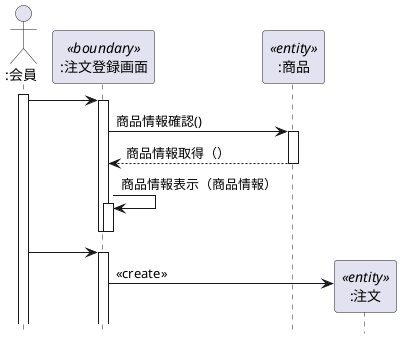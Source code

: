 @startuml
hide footbox
Actor ":会員" as a1
participant ":注文登録画面" as a2 <<boundary>>
participant ":商品" as a3 <<entity>>
participant ":注文" as a4 <<entity>>
activate a1
a1->a2
    activate a2
       
    a2->a3:商品情報確認()
    activate a3
    a3-->a2:商品情報取得（）
     deactivate a3
    a2->a2:商品情報表示（商品情報）
     activate a2
     deactivate a2
    deactivate a2
    a1->a2:
    activate a2
    create a4
    a2->a4:<<create>>
   
@enduml